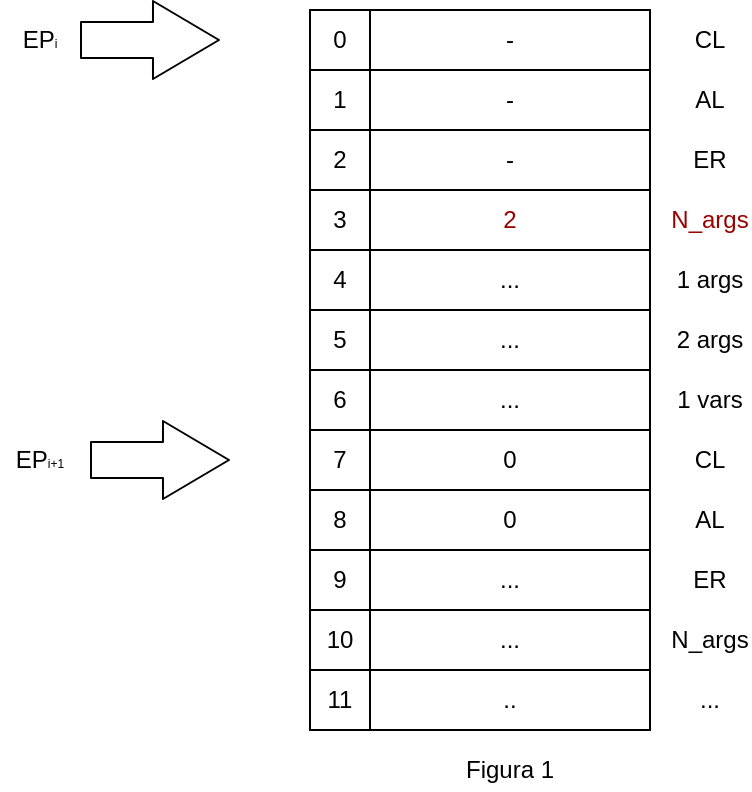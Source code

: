 <mxfile version="13.0.3" type="device" pages="3"><diagram id="bWIbmQKmutYjY63p2TUT" name="Page-1"><mxGraphModel dx="1422" dy="831" grid="1" gridSize="10" guides="1" tooltips="1" connect="1" arrows="1" fold="1" page="1" pageScale="1" pageWidth="850" pageHeight="1100" math="0" shadow="0"><root><mxCell id="0"/><mxCell id="1" parent="0"/><mxCell id="3vf0LP9QEMY_0jzSVfLM-2" value="-" style="rounded=0;whiteSpace=wrap;html=1;" vertex="1" parent="1"><mxGeometry x="200" y="90" width="140" height="30" as="geometry"/></mxCell><mxCell id="3vf0LP9QEMY_0jzSVfLM-28" value="0" style="rounded=0;whiteSpace=wrap;html=1;" vertex="1" parent="1"><mxGeometry x="170" y="90" width="30" height="30" as="geometry"/></mxCell><mxCell id="3vf0LP9QEMY_0jzSVfLM-29" value="1" style="rounded=0;whiteSpace=wrap;html=1;" vertex="1" parent="1"><mxGeometry x="170" y="120" width="30" height="30" as="geometry"/></mxCell><mxCell id="3vf0LP9QEMY_0jzSVfLM-30" value="2" style="rounded=0;whiteSpace=wrap;html=1;" vertex="1" parent="1"><mxGeometry x="170" y="150" width="30" height="30" as="geometry"/></mxCell><mxCell id="3vf0LP9QEMY_0jzSVfLM-31" value="3" style="rounded=0;whiteSpace=wrap;html=1;" vertex="1" parent="1"><mxGeometry x="170" y="180" width="30" height="30" as="geometry"/></mxCell><mxCell id="3vf0LP9QEMY_0jzSVfLM-32" value="4" style="rounded=0;whiteSpace=wrap;html=1;" vertex="1" parent="1"><mxGeometry x="170" y="210" width="30" height="30" as="geometry"/></mxCell><mxCell id="3vf0LP9QEMY_0jzSVfLM-33" value="5" style="rounded=0;whiteSpace=wrap;html=1;" vertex="1" parent="1"><mxGeometry x="170" y="240" width="30" height="30" as="geometry"/></mxCell><mxCell id="3vf0LP9QEMY_0jzSVfLM-34" value="6" style="rounded=0;whiteSpace=wrap;html=1;" vertex="1" parent="1"><mxGeometry x="170" y="270" width="30" height="30" as="geometry"/></mxCell><mxCell id="3vf0LP9QEMY_0jzSVfLM-35" value="7" style="rounded=0;whiteSpace=wrap;html=1;" vertex="1" parent="1"><mxGeometry x="170" y="300" width="30" height="30" as="geometry"/></mxCell><mxCell id="3vf0LP9QEMY_0jzSVfLM-36" value="8" style="rounded=0;whiteSpace=wrap;html=1;" vertex="1" parent="1"><mxGeometry x="170" y="330" width="30" height="30" as="geometry"/></mxCell><mxCell id="3vf0LP9QEMY_0jzSVfLM-37" value="9" style="rounded=0;whiteSpace=wrap;html=1;" vertex="1" parent="1"><mxGeometry x="170" y="360" width="30" height="30" as="geometry"/></mxCell><mxCell id="3vf0LP9QEMY_0jzSVfLM-38" value="10" style="rounded=0;whiteSpace=wrap;html=1;" vertex="1" parent="1"><mxGeometry x="170" y="390" width="30" height="30" as="geometry"/></mxCell><mxCell id="3vf0LP9QEMY_0jzSVfLM-39" value="11" style="rounded=0;whiteSpace=wrap;html=1;" vertex="1" parent="1"><mxGeometry x="170" y="420" width="30" height="30" as="geometry"/></mxCell><mxCell id="3vf0LP9QEMY_0jzSVfLM-53" value="-" style="rounded=0;whiteSpace=wrap;html=1;" vertex="1" parent="1"><mxGeometry x="200" y="120" width="140" height="30" as="geometry"/></mxCell><mxCell id="3vf0LP9QEMY_0jzSVfLM-54" value="-" style="rounded=0;whiteSpace=wrap;html=1;" vertex="1" parent="1"><mxGeometry x="200" y="150" width="140" height="30" as="geometry"/></mxCell><mxCell id="3vf0LP9QEMY_0jzSVfLM-55" value="&lt;font color=&quot;#990000&quot;&gt;2&lt;/font&gt;" style="rounded=0;whiteSpace=wrap;html=1;" vertex="1" parent="1"><mxGeometry x="200" y="180" width="140" height="30" as="geometry"/></mxCell><mxCell id="3vf0LP9QEMY_0jzSVfLM-56" value="..." style="rounded=0;whiteSpace=wrap;html=1;" vertex="1" parent="1"><mxGeometry x="200" y="210" width="140" height="30" as="geometry"/></mxCell><mxCell id="3vf0LP9QEMY_0jzSVfLM-57" value="..." style="rounded=0;whiteSpace=wrap;html=1;" vertex="1" parent="1"><mxGeometry x="200" y="240" width="140" height="30" as="geometry"/></mxCell><mxCell id="3vf0LP9QEMY_0jzSVfLM-58" value="..." style="rounded=0;whiteSpace=wrap;html=1;" vertex="1" parent="1"><mxGeometry x="200" y="270" width="140" height="30" as="geometry"/></mxCell><mxCell id="3vf0LP9QEMY_0jzSVfLM-59" value="&lt;span&gt;0&lt;/span&gt;" style="rounded=0;whiteSpace=wrap;html=1;" vertex="1" parent="1"><mxGeometry x="200" y="300" width="140" height="30" as="geometry"/></mxCell><mxCell id="3vf0LP9QEMY_0jzSVfLM-60" value="0" style="rounded=0;whiteSpace=wrap;html=1;" vertex="1" parent="1"><mxGeometry x="200" y="330" width="140" height="30" as="geometry"/></mxCell><mxCell id="3vf0LP9QEMY_0jzSVfLM-61" value="..." style="rounded=0;whiteSpace=wrap;html=1;" vertex="1" parent="1"><mxGeometry x="200" y="360" width="140" height="30" as="geometry"/></mxCell><mxCell id="3vf0LP9QEMY_0jzSVfLM-62" value="..." style="rounded=0;whiteSpace=wrap;html=1;" vertex="1" parent="1"><mxGeometry x="200" y="390" width="140" height="30" as="geometry"/></mxCell><mxCell id="3vf0LP9QEMY_0jzSVfLM-63" value=".." style="rounded=0;whiteSpace=wrap;html=1;" vertex="1" parent="1"><mxGeometry x="200" y="420" width="140" height="30" as="geometry"/></mxCell><mxCell id="3vf0LP9QEMY_0jzSVfLM-72" value="CL" style="text;html=1;strokeColor=none;fillColor=none;align=center;verticalAlign=middle;whiteSpace=wrap;rounded=0;" vertex="1" parent="1"><mxGeometry x="350" y="95" width="40" height="20" as="geometry"/></mxCell><mxCell id="3vf0LP9QEMY_0jzSVfLM-73" value="AL" style="text;html=1;strokeColor=none;fillColor=none;align=center;verticalAlign=middle;whiteSpace=wrap;rounded=0;" vertex="1" parent="1"><mxGeometry x="350" y="125" width="40" height="20" as="geometry"/></mxCell><mxCell id="3vf0LP9QEMY_0jzSVfLM-74" value="ER" style="text;html=1;strokeColor=none;fillColor=none;align=center;verticalAlign=middle;whiteSpace=wrap;rounded=0;" vertex="1" parent="1"><mxGeometry x="350" y="155" width="40" height="20" as="geometry"/></mxCell><mxCell id="3vf0LP9QEMY_0jzSVfLM-75" value="1 args" style="text;html=1;strokeColor=none;fillColor=none;align=center;verticalAlign=middle;whiteSpace=wrap;rounded=0;" vertex="1" parent="1"><mxGeometry x="350" y="215" width="40" height="20" as="geometry"/></mxCell><mxCell id="3vf0LP9QEMY_0jzSVfLM-76" value="1 vars" style="text;html=1;strokeColor=none;fillColor=none;align=center;verticalAlign=middle;whiteSpace=wrap;rounded=0;" vertex="1" parent="1"><mxGeometry x="350" y="275" width="40" height="20" as="geometry"/></mxCell><mxCell id="3vf0LP9QEMY_0jzSVfLM-85" value="" style="shape=flexArrow;endArrow=classic;html=1;width=18;endSize=10.67;" edge="1" parent="1"><mxGeometry width="50" height="50" relative="1" as="geometry"><mxPoint x="55" y="105" as="sourcePoint"/><mxPoint x="125" y="105" as="targetPoint"/></mxGeometry></mxCell><mxCell id="3vf0LP9QEMY_0jzSVfLM-86" value="EP&lt;font style=&quot;font-size: 6px&quot;&gt;i&lt;/font&gt;" style="text;html=1;strokeColor=none;fillColor=none;align=center;verticalAlign=middle;whiteSpace=wrap;rounded=0;" vertex="1" parent="1"><mxGeometry x="15" y="95" width="40" height="20" as="geometry"/></mxCell><mxCell id="3vf0LP9QEMY_0jzSVfLM-88" value="2 args" style="text;html=1;strokeColor=none;fillColor=none;align=center;verticalAlign=middle;whiteSpace=wrap;rounded=0;" vertex="1" parent="1"><mxGeometry x="350" y="245" width="40" height="20" as="geometry"/></mxCell><mxCell id="3vf0LP9QEMY_0jzSVfLM-89" value="CL" style="text;html=1;strokeColor=none;fillColor=none;align=center;verticalAlign=middle;whiteSpace=wrap;rounded=0;" vertex="1" parent="1"><mxGeometry x="350" y="305" width="40" height="20" as="geometry"/></mxCell><mxCell id="3vf0LP9QEMY_0jzSVfLM-90" value="AL" style="text;html=1;strokeColor=none;fillColor=none;align=center;verticalAlign=middle;whiteSpace=wrap;rounded=0;" vertex="1" parent="1"><mxGeometry x="350" y="335" width="40" height="20" as="geometry"/></mxCell><mxCell id="3vf0LP9QEMY_0jzSVfLM-91" value="ER" style="text;html=1;strokeColor=none;fillColor=none;align=center;verticalAlign=middle;whiteSpace=wrap;rounded=0;" vertex="1" parent="1"><mxGeometry x="350" y="365" width="40" height="20" as="geometry"/></mxCell><mxCell id="90_dfy2m0-d4MlncVUaW-7" value="&lt;font color=&quot;#990000&quot;&gt;N_args&lt;/font&gt;" style="text;html=1;strokeColor=none;fillColor=none;align=center;verticalAlign=middle;whiteSpace=wrap;rounded=0;" vertex="1" parent="1"><mxGeometry x="350" y="185" width="40" height="20" as="geometry"/></mxCell><mxCell id="90_dfy2m0-d4MlncVUaW-9" value="N_args" style="text;html=1;strokeColor=none;fillColor=none;align=center;verticalAlign=middle;whiteSpace=wrap;rounded=0;" vertex="1" parent="1"><mxGeometry x="350" y="395" width="40" height="20" as="geometry"/></mxCell><mxCell id="90_dfy2m0-d4MlncVUaW-12" value="..." style="text;html=1;strokeColor=none;fillColor=none;align=center;verticalAlign=middle;whiteSpace=wrap;rounded=0;" vertex="1" parent="1"><mxGeometry x="350" y="425" width="40" height="20" as="geometry"/></mxCell><mxCell id="90_dfy2m0-d4MlncVUaW-13" value="" style="shape=flexArrow;endArrow=classic;html=1;width=18;endSize=10.67;" edge="1" parent="1"><mxGeometry width="50" height="50" relative="1" as="geometry"><mxPoint x="60.0" y="315" as="sourcePoint"/><mxPoint x="130.0" y="315" as="targetPoint"/></mxGeometry></mxCell><mxCell id="90_dfy2m0-d4MlncVUaW-24" value="Figura 1" style="text;html=1;strokeColor=none;fillColor=none;align=center;verticalAlign=middle;whiteSpace=wrap;rounded=0;" vertex="1" parent="1"><mxGeometry x="235" y="460" width="70" height="20" as="geometry"/></mxCell><mxCell id="90_dfy2m0-d4MlncVUaW-26" value="EP&lt;font style=&quot;font-size: 6px&quot;&gt;i+1&lt;/font&gt;" style="text;html=1;strokeColor=none;fillColor=none;align=center;verticalAlign=middle;whiteSpace=wrap;rounded=0;" vertex="1" parent="1"><mxGeometry x="15" y="305" width="40" height="20" as="geometry"/></mxCell></root></mxGraphModel></diagram><diagram id="WdYudhhHzIaqCz_0Nquq" name="Page-2"><mxGraphModel dx="2881" dy="1187" grid="1" gridSize="10" guides="1" tooltips="1" connect="1" arrows="1" fold="1" page="1" pageScale="1" pageWidth="850" pageHeight="1100" math="0" shadow="0"><root><mxCell id="Pc0mgpyowYj7SjKnbzdj-0"/><mxCell id="Pc0mgpyowYj7SjKnbzdj-1" parent="Pc0mgpyowYj7SjKnbzdj-0"/><mxCell id="Pc0mgpyowYj7SjKnbzdj-29" style="rounded=0;orthogonalLoop=1;jettySize=auto;html=1;exitX=0.5;exitY=1;exitDx=0;exitDy=0;entryX=0.5;entryY=0;entryDx=0;entryDy=0;" edge="1" parent="Pc0mgpyowYj7SjKnbzdj-1" source="Pc0mgpyowYj7SjKnbzdj-26" target="Pc0mgpyowYj7SjKnbzdj-27"><mxGeometry relative="1" as="geometry"/></mxCell><mxCell id="Pc0mgpyowYj7SjKnbzdj-137" style="edgeStyle=none;rounded=0;orthogonalLoop=1;jettySize=auto;html=1;exitX=0.5;exitY=1;exitDx=0;exitDy=0;entryX=0.5;entryY=0;entryDx=0;entryDy=0;" edge="1" parent="Pc0mgpyowYj7SjKnbzdj-1" source="Pc0mgpyowYj7SjKnbzdj-26" target="Pc0mgpyowYj7SjKnbzdj-109"><mxGeometry relative="1" as="geometry"/></mxCell><mxCell id="Pc0mgpyowYj7SjKnbzdj-26" value="0&lt;br&gt;&lt;br&gt;int[1, 17]" style="rounded=0;whiteSpace=wrap;html=1;" vertex="1" parent="Pc0mgpyowYj7SjKnbzdj-1"><mxGeometry x="255" y="90" width="280" height="70" as="geometry"/></mxCell><mxCell id="Pc0mgpyowYj7SjKnbzdj-48" style="edgeStyle=none;rounded=0;orthogonalLoop=1;jettySize=auto;html=1;exitX=0.5;exitY=1;exitDx=0;exitDy=0;entryX=0.5;entryY=0;entryDx=0;entryDy=0;" edge="1" parent="Pc0mgpyowYj7SjKnbzdj-1" source="Pc0mgpyowYj7SjKnbzdj-27" target="Pc0mgpyowYj7SjKnbzdj-47"><mxGeometry relative="1" as="geometry"/></mxCell><mxCell id="Pc0mgpyowYj7SjKnbzdj-51" style="edgeStyle=none;rounded=0;orthogonalLoop=1;jettySize=auto;html=1;exitX=0.5;exitY=1;exitDx=0;exitDy=0;entryX=0.5;entryY=0;entryDx=0;entryDy=0;" edge="1" parent="Pc0mgpyowYj7SjKnbzdj-1" source="Pc0mgpyowYj7SjKnbzdj-27" target="Pc0mgpyowYj7SjKnbzdj-100"><mxGeometry relative="1" as="geometry"><mxPoint x="212.5" y="380" as="targetPoint"/></mxGeometry></mxCell><mxCell id="Pc0mgpyowYj7SjKnbzdj-79" style="edgeStyle=none;rounded=0;orthogonalLoop=1;jettySize=auto;html=1;exitX=0.5;exitY=1;exitDx=0;exitDy=0;entryX=0.5;entryY=0;entryDx=0;entryDy=0;" edge="1" parent="Pc0mgpyowYj7SjKnbzdj-1" source="Pc0mgpyowYj7SjKnbzdj-27" target="Pc0mgpyowYj7SjKnbzdj-67"><mxGeometry relative="1" as="geometry"/></mxCell><mxCell id="Pc0mgpyowYj7SjKnbzdj-27" value="1&lt;br&gt;&lt;br&gt;int[2, 7, 12]" style="rounded=0;whiteSpace=wrap;html=1;" vertex="1" parent="Pc0mgpyowYj7SjKnbzdj-1"><mxGeometry x="-100" y="240" width="125" height="70" as="geometry"/></mxCell><mxCell id="Pc0mgpyowYj7SjKnbzdj-43" value="H = 1" style="text;html=1;strokeColor=none;fillColor=none;align=center;verticalAlign=middle;whiteSpace=wrap;rounded=0;" vertex="1" parent="Pc0mgpyowYj7SjKnbzdj-1"><mxGeometry x="1330" y="265" width="40" height="20" as="geometry"/></mxCell><mxCell id="Pc0mgpyowYj7SjKnbzdj-44" value="H = 2" style="text;html=1;strokeColor=none;fillColor=none;align=center;verticalAlign=middle;whiteSpace=wrap;rounded=0;" vertex="1" parent="Pc0mgpyowYj7SjKnbzdj-1"><mxGeometry x="1330" y="410" width="40" height="20" as="geometry"/></mxCell><mxCell id="Pc0mgpyowYj7SjKnbzdj-45" value="H = 3" style="text;html=1;strokeColor=none;fillColor=none;align=center;verticalAlign=middle;whiteSpace=wrap;rounded=0;" vertex="1" parent="Pc0mgpyowYj7SjKnbzdj-1"><mxGeometry x="1330" y="520" width="40" height="20" as="geometry"/></mxCell><mxCell id="Pc0mgpyowYj7SjKnbzdj-84" style="edgeStyle=none;rounded=0;orthogonalLoop=1;jettySize=auto;html=1;exitX=0.5;exitY=1;exitDx=0;exitDy=0;entryX=0.5;entryY=0;entryDx=0;entryDy=0;" edge="1" parent="Pc0mgpyowYj7SjKnbzdj-1" source="Pc0mgpyowYj7SjKnbzdj-47" target="Pc0mgpyowYj7SjKnbzdj-80"><mxGeometry relative="1" as="geometry"/></mxCell><mxCell id="Pc0mgpyowYj7SjKnbzdj-85" style="edgeStyle=none;rounded=0;orthogonalLoop=1;jettySize=auto;html=1;exitX=0.5;exitY=1;exitDx=0;exitDy=0;entryX=0.5;entryY=0;entryDx=0;entryDy=0;" edge="1" parent="Pc0mgpyowYj7SjKnbzdj-1" source="Pc0mgpyowYj7SjKnbzdj-47" target="Pc0mgpyowYj7SjKnbzdj-81"><mxGeometry relative="1" as="geometry"/></mxCell><mxCell id="Pc0mgpyowYj7SjKnbzdj-86" style="edgeStyle=none;rounded=0;orthogonalLoop=1;jettySize=auto;html=1;exitX=0.5;exitY=1;exitDx=0;exitDy=0;entryX=0.5;entryY=0;entryDx=0;entryDy=0;" edge="1" parent="Pc0mgpyowYj7SjKnbzdj-1" source="Pc0mgpyowYj7SjKnbzdj-47" target="Pc0mgpyowYj7SjKnbzdj-82"><mxGeometry relative="1" as="geometry"/></mxCell><mxCell id="Pc0mgpyowYj7SjKnbzdj-87" style="edgeStyle=none;rounded=0;orthogonalLoop=1;jettySize=auto;html=1;exitX=0.5;exitY=1;exitDx=0;exitDy=0;entryX=0.5;entryY=0;entryDx=0;entryDy=0;" edge="1" parent="Pc0mgpyowYj7SjKnbzdj-1" source="Pc0mgpyowYj7SjKnbzdj-47" target="Pc0mgpyowYj7SjKnbzdj-83"><mxGeometry relative="1" as="geometry"/></mxCell><mxCell id="Pc0mgpyowYj7SjKnbzdj-47" value="2&lt;br&gt;&lt;br&gt;int[3, 4, 5, 6]" style="rounded=0;whiteSpace=wrap;html=1;" vertex="1" parent="Pc0mgpyowYj7SjKnbzdj-1"><mxGeometry x="-380" y="380" width="120" height="70" as="geometry"/></mxCell><mxCell id="Pc0mgpyowYj7SjKnbzdj-66" value="nós que existem até à raiz a partir desta altura * pos do nó + 1&lt;br&gt;&lt;br&gt;neste caso vai dar a posição 17" style="text;html=1;strokeColor=none;fillColor=none;align=center;verticalAlign=middle;whiteSpace=wrap;rounded=0;" vertex="1" parent="Pc0mgpyowYj7SjKnbzdj-1"><mxGeometry x="-326" y="247.5" width="216" height="55" as="geometry"/></mxCell><mxCell id="Pc0mgpyowYj7SjKnbzdj-92" style="edgeStyle=none;rounded=0;orthogonalLoop=1;jettySize=auto;html=1;exitX=0.5;exitY=1;exitDx=0;exitDy=0;entryX=0.5;entryY=0;entryDx=0;entryDy=0;" edge="1" parent="Pc0mgpyowYj7SjKnbzdj-1" source="Pc0mgpyowYj7SjKnbzdj-67" target="Pc0mgpyowYj7SjKnbzdj-88"><mxGeometry relative="1" as="geometry"/></mxCell><mxCell id="Pc0mgpyowYj7SjKnbzdj-93" style="edgeStyle=none;rounded=0;orthogonalLoop=1;jettySize=auto;html=1;exitX=0.5;exitY=1;exitDx=0;exitDy=0;entryX=0.5;entryY=0;entryDx=0;entryDy=0;" edge="1" parent="Pc0mgpyowYj7SjKnbzdj-1" source="Pc0mgpyowYj7SjKnbzdj-67" target="Pc0mgpyowYj7SjKnbzdj-89"><mxGeometry relative="1" as="geometry"/></mxCell><mxCell id="Pc0mgpyowYj7SjKnbzdj-94" style="edgeStyle=none;rounded=0;orthogonalLoop=1;jettySize=auto;html=1;exitX=0.5;exitY=1;exitDx=0;exitDy=0;entryX=0.5;entryY=0;entryDx=0;entryDy=0;" edge="1" parent="Pc0mgpyowYj7SjKnbzdj-1" source="Pc0mgpyowYj7SjKnbzdj-67" target="Pc0mgpyowYj7SjKnbzdj-90"><mxGeometry relative="1" as="geometry"/></mxCell><mxCell id="Pc0mgpyowYj7SjKnbzdj-95" style="edgeStyle=none;rounded=0;orthogonalLoop=1;jettySize=auto;html=1;exitX=0.5;exitY=1;exitDx=0;exitDy=0;entryX=0.5;entryY=0;entryDx=0;entryDy=0;" edge="1" parent="Pc0mgpyowYj7SjKnbzdj-1" source="Pc0mgpyowYj7SjKnbzdj-67" target="Pc0mgpyowYj7SjKnbzdj-91"><mxGeometry relative="1" as="geometry"/></mxCell><mxCell id="Pc0mgpyowYj7SjKnbzdj-67" value="7" style="rounded=0;whiteSpace=wrap;html=1;" vertex="1" parent="Pc0mgpyowYj7SjKnbzdj-1"><mxGeometry x="-100" y="385" width="125" height="70" as="geometry"/></mxCell><mxCell id="Pc0mgpyowYj7SjKnbzdj-80" value="3" style="rounded=0;whiteSpace=wrap;html=1;" vertex="1" parent="Pc0mgpyowYj7SjKnbzdj-1"><mxGeometry x="-450" y="500" width="60" height="60" as="geometry"/></mxCell><mxCell id="Pc0mgpyowYj7SjKnbzdj-81" value="4" style="rounded=0;whiteSpace=wrap;html=1;" vertex="1" parent="Pc0mgpyowYj7SjKnbzdj-1"><mxGeometry x="-380" y="500" width="60" height="60" as="geometry"/></mxCell><mxCell id="Pc0mgpyowYj7SjKnbzdj-82" value="5" style="rounded=0;whiteSpace=wrap;html=1;" vertex="1" parent="Pc0mgpyowYj7SjKnbzdj-1"><mxGeometry x="-310" y="500" width="60" height="60" as="geometry"/></mxCell><mxCell id="Pc0mgpyowYj7SjKnbzdj-83" value="6" style="rounded=0;whiteSpace=wrap;html=1;" vertex="1" parent="Pc0mgpyowYj7SjKnbzdj-1"><mxGeometry x="-240" y="500" width="60" height="60" as="geometry"/></mxCell><mxCell id="Pc0mgpyowYj7SjKnbzdj-88" value="8" style="rounded=0;whiteSpace=wrap;html=1;" vertex="1" parent="Pc0mgpyowYj7SjKnbzdj-1"><mxGeometry x="-170" y="500" width="60" height="60" as="geometry"/></mxCell><mxCell id="Pc0mgpyowYj7SjKnbzdj-89" value="9" style="rounded=0;whiteSpace=wrap;html=1;" vertex="1" parent="Pc0mgpyowYj7SjKnbzdj-1"><mxGeometry x="-100" y="500" width="60" height="60" as="geometry"/></mxCell><mxCell id="Pc0mgpyowYj7SjKnbzdj-90" value="10" style="rounded=0;whiteSpace=wrap;html=1;" vertex="1" parent="Pc0mgpyowYj7SjKnbzdj-1"><mxGeometry x="-30" y="500" width="60" height="60" as="geometry"/></mxCell><mxCell id="Pc0mgpyowYj7SjKnbzdj-91" value="11" style="rounded=0;whiteSpace=wrap;html=1;" vertex="1" parent="Pc0mgpyowYj7SjKnbzdj-1"><mxGeometry x="40" y="500" width="60" height="60" as="geometry"/></mxCell><mxCell id="Pc0mgpyowYj7SjKnbzdj-96" style="edgeStyle=none;rounded=0;orthogonalLoop=1;jettySize=auto;html=1;exitX=0.5;exitY=1;exitDx=0;exitDy=0;entryX=0.5;entryY=0;entryDx=0;entryDy=0;" edge="1" parent="Pc0mgpyowYj7SjKnbzdj-1" source="Pc0mgpyowYj7SjKnbzdj-100" target="Pc0mgpyowYj7SjKnbzdj-101"><mxGeometry relative="1" as="geometry"/></mxCell><mxCell id="Pc0mgpyowYj7SjKnbzdj-97" style="edgeStyle=none;rounded=0;orthogonalLoop=1;jettySize=auto;html=1;exitX=0.5;exitY=1;exitDx=0;exitDy=0;entryX=0.5;entryY=0;entryDx=0;entryDy=0;" edge="1" parent="Pc0mgpyowYj7SjKnbzdj-1" source="Pc0mgpyowYj7SjKnbzdj-100" target="Pc0mgpyowYj7SjKnbzdj-102"><mxGeometry relative="1" as="geometry"/></mxCell><mxCell id="Pc0mgpyowYj7SjKnbzdj-98" style="edgeStyle=none;rounded=0;orthogonalLoop=1;jettySize=auto;html=1;exitX=0.5;exitY=1;exitDx=0;exitDy=0;entryX=0.5;entryY=0;entryDx=0;entryDy=0;" edge="1" parent="Pc0mgpyowYj7SjKnbzdj-1" source="Pc0mgpyowYj7SjKnbzdj-100" target="Pc0mgpyowYj7SjKnbzdj-103"><mxGeometry relative="1" as="geometry"/></mxCell><mxCell id="Pc0mgpyowYj7SjKnbzdj-99" style="edgeStyle=none;rounded=0;orthogonalLoop=1;jettySize=auto;html=1;exitX=0.5;exitY=1;exitDx=0;exitDy=0;entryX=0.5;entryY=0;entryDx=0;entryDy=0;" edge="1" parent="Pc0mgpyowYj7SjKnbzdj-1" source="Pc0mgpyowYj7SjKnbzdj-100" target="Pc0mgpyowYj7SjKnbzdj-104"><mxGeometry relative="1" as="geometry"/></mxCell><mxCell id="Pc0mgpyowYj7SjKnbzdj-100" value="12" style="rounded=0;whiteSpace=wrap;html=1;" vertex="1" parent="Pc0mgpyowYj7SjKnbzdj-1"><mxGeometry x="180" y="385" width="125" height="70" as="geometry"/></mxCell><mxCell id="Pc0mgpyowYj7SjKnbzdj-101" value="13" style="rounded=0;whiteSpace=wrap;html=1;" vertex="1" parent="Pc0mgpyowYj7SjKnbzdj-1"><mxGeometry x="110" y="500" width="60" height="60" as="geometry"/></mxCell><mxCell id="Pc0mgpyowYj7SjKnbzdj-102" value="14" style="rounded=0;whiteSpace=wrap;html=1;" vertex="1" parent="Pc0mgpyowYj7SjKnbzdj-1"><mxGeometry x="180" y="500" width="60" height="60" as="geometry"/></mxCell><mxCell id="Pc0mgpyowYj7SjKnbzdj-103" value="15" style="rounded=0;whiteSpace=wrap;html=1;" vertex="1" parent="Pc0mgpyowYj7SjKnbzdj-1"><mxGeometry x="250" y="500" width="60" height="60" as="geometry"/></mxCell><mxCell id="Pc0mgpyowYj7SjKnbzdj-104" value="16" style="rounded=0;whiteSpace=wrap;html=1;" vertex="1" parent="Pc0mgpyowYj7SjKnbzdj-1"><mxGeometry x="320" y="500" width="60" height="60" as="geometry"/></mxCell><mxCell id="Pc0mgpyowYj7SjKnbzdj-106" style="edgeStyle=none;rounded=0;orthogonalLoop=1;jettySize=auto;html=1;exitX=0.5;exitY=1;exitDx=0;exitDy=0;entryX=0.5;entryY=0;entryDx=0;entryDy=0;" edge="1" parent="Pc0mgpyowYj7SjKnbzdj-1" source="Pc0mgpyowYj7SjKnbzdj-109" target="Pc0mgpyowYj7SjKnbzdj-114"><mxGeometry relative="1" as="geometry"/></mxCell><mxCell id="Pc0mgpyowYj7SjKnbzdj-107" style="edgeStyle=none;rounded=0;orthogonalLoop=1;jettySize=auto;html=1;exitX=0.5;exitY=1;exitDx=0;exitDy=0;entryX=0.5;entryY=0;entryDx=0;entryDy=0;" edge="1" parent="Pc0mgpyowYj7SjKnbzdj-1" source="Pc0mgpyowYj7SjKnbzdj-109" target="Pc0mgpyowYj7SjKnbzdj-132"><mxGeometry relative="1" as="geometry"><mxPoint x="1062.5" y="380" as="targetPoint"/></mxGeometry></mxCell><mxCell id="Pc0mgpyowYj7SjKnbzdj-108" style="edgeStyle=none;rounded=0;orthogonalLoop=1;jettySize=auto;html=1;exitX=0.5;exitY=1;exitDx=0;exitDy=0;entryX=0.5;entryY=0;entryDx=0;entryDy=0;" edge="1" parent="Pc0mgpyowYj7SjKnbzdj-1" source="Pc0mgpyowYj7SjKnbzdj-109" target="Pc0mgpyowYj7SjKnbzdj-119"><mxGeometry relative="1" as="geometry"/></mxCell><mxCell id="Pc0mgpyowYj7SjKnbzdj-109" value="17" style="rounded=0;whiteSpace=wrap;html=1;" vertex="1" parent="Pc0mgpyowYj7SjKnbzdj-1"><mxGeometry x="750" y="240" width="125" height="70" as="geometry"/></mxCell><mxCell id="Pc0mgpyowYj7SjKnbzdj-110" style="edgeStyle=none;rounded=0;orthogonalLoop=1;jettySize=auto;html=1;exitX=0.5;exitY=1;exitDx=0;exitDy=0;entryX=0.5;entryY=0;entryDx=0;entryDy=0;" edge="1" parent="Pc0mgpyowYj7SjKnbzdj-1" source="Pc0mgpyowYj7SjKnbzdj-114" target="Pc0mgpyowYj7SjKnbzdj-120"><mxGeometry relative="1" as="geometry"/></mxCell><mxCell id="Pc0mgpyowYj7SjKnbzdj-111" style="edgeStyle=none;rounded=0;orthogonalLoop=1;jettySize=auto;html=1;exitX=0.5;exitY=1;exitDx=0;exitDy=0;entryX=0.5;entryY=0;entryDx=0;entryDy=0;" edge="1" parent="Pc0mgpyowYj7SjKnbzdj-1" source="Pc0mgpyowYj7SjKnbzdj-114" target="Pc0mgpyowYj7SjKnbzdj-121"><mxGeometry relative="1" as="geometry"/></mxCell><mxCell id="Pc0mgpyowYj7SjKnbzdj-112" style="edgeStyle=none;rounded=0;orthogonalLoop=1;jettySize=auto;html=1;exitX=0.5;exitY=1;exitDx=0;exitDy=0;entryX=0.5;entryY=0;entryDx=0;entryDy=0;" edge="1" parent="Pc0mgpyowYj7SjKnbzdj-1" source="Pc0mgpyowYj7SjKnbzdj-114" target="Pc0mgpyowYj7SjKnbzdj-122"><mxGeometry relative="1" as="geometry"/></mxCell><mxCell id="Pc0mgpyowYj7SjKnbzdj-113" style="edgeStyle=none;rounded=0;orthogonalLoop=1;jettySize=auto;html=1;exitX=0.5;exitY=1;exitDx=0;exitDy=0;entryX=0.5;entryY=0;entryDx=0;entryDy=0;" edge="1" parent="Pc0mgpyowYj7SjKnbzdj-1" source="Pc0mgpyowYj7SjKnbzdj-114" target="Pc0mgpyowYj7SjKnbzdj-123"><mxGeometry relative="1" as="geometry"/></mxCell><mxCell id="Pc0mgpyowYj7SjKnbzdj-114" value="18" style="rounded=0;whiteSpace=wrap;html=1;" vertex="1" parent="Pc0mgpyowYj7SjKnbzdj-1"><mxGeometry x="470" y="380" width="120" height="70" as="geometry"/></mxCell><mxCell id="Pc0mgpyowYj7SjKnbzdj-115" style="edgeStyle=none;rounded=0;orthogonalLoop=1;jettySize=auto;html=1;exitX=0.5;exitY=1;exitDx=0;exitDy=0;entryX=0.5;entryY=0;entryDx=0;entryDy=0;" edge="1" parent="Pc0mgpyowYj7SjKnbzdj-1" source="Pc0mgpyowYj7SjKnbzdj-119" target="Pc0mgpyowYj7SjKnbzdj-124"><mxGeometry relative="1" as="geometry"/></mxCell><mxCell id="Pc0mgpyowYj7SjKnbzdj-116" style="edgeStyle=none;rounded=0;orthogonalLoop=1;jettySize=auto;html=1;exitX=0.5;exitY=1;exitDx=0;exitDy=0;entryX=0.5;entryY=0;entryDx=0;entryDy=0;" edge="1" parent="Pc0mgpyowYj7SjKnbzdj-1" source="Pc0mgpyowYj7SjKnbzdj-119" target="Pc0mgpyowYj7SjKnbzdj-125"><mxGeometry relative="1" as="geometry"/></mxCell><mxCell id="Pc0mgpyowYj7SjKnbzdj-117" style="edgeStyle=none;rounded=0;orthogonalLoop=1;jettySize=auto;html=1;exitX=0.5;exitY=1;exitDx=0;exitDy=0;entryX=0.5;entryY=0;entryDx=0;entryDy=0;" edge="1" parent="Pc0mgpyowYj7SjKnbzdj-1" source="Pc0mgpyowYj7SjKnbzdj-119" target="Pc0mgpyowYj7SjKnbzdj-126"><mxGeometry relative="1" as="geometry"/></mxCell><mxCell id="Pc0mgpyowYj7SjKnbzdj-118" style="edgeStyle=none;rounded=0;orthogonalLoop=1;jettySize=auto;html=1;exitX=0.5;exitY=1;exitDx=0;exitDy=0;entryX=0.5;entryY=0;entryDx=0;entryDy=0;" edge="1" parent="Pc0mgpyowYj7SjKnbzdj-1" source="Pc0mgpyowYj7SjKnbzdj-119" target="Pc0mgpyowYj7SjKnbzdj-127"><mxGeometry relative="1" as="geometry"/></mxCell><mxCell id="Pc0mgpyowYj7SjKnbzdj-119" value="23" style="rounded=0;whiteSpace=wrap;html=1;" vertex="1" parent="Pc0mgpyowYj7SjKnbzdj-1"><mxGeometry x="750" y="385" width="125" height="70" as="geometry"/></mxCell><mxCell id="Pc0mgpyowYj7SjKnbzdj-120" value="19" style="rounded=0;whiteSpace=wrap;html=1;" vertex="1" parent="Pc0mgpyowYj7SjKnbzdj-1"><mxGeometry x="400" y="500" width="60" height="60" as="geometry"/></mxCell><mxCell id="Pc0mgpyowYj7SjKnbzdj-121" value="20" style="rounded=0;whiteSpace=wrap;html=1;" vertex="1" parent="Pc0mgpyowYj7SjKnbzdj-1"><mxGeometry x="470" y="500" width="60" height="60" as="geometry"/></mxCell><mxCell id="Pc0mgpyowYj7SjKnbzdj-122" value="21" style="rounded=0;whiteSpace=wrap;html=1;" vertex="1" parent="Pc0mgpyowYj7SjKnbzdj-1"><mxGeometry x="540" y="500" width="60" height="60" as="geometry"/></mxCell><mxCell id="Pc0mgpyowYj7SjKnbzdj-123" value="22" style="rounded=0;whiteSpace=wrap;html=1;" vertex="1" parent="Pc0mgpyowYj7SjKnbzdj-1"><mxGeometry x="610" y="500" width="60" height="60" as="geometry"/></mxCell><mxCell id="Pc0mgpyowYj7SjKnbzdj-124" value="24" style="rounded=0;whiteSpace=wrap;html=1;" vertex="1" parent="Pc0mgpyowYj7SjKnbzdj-1"><mxGeometry x="680" y="500" width="60" height="60" as="geometry"/></mxCell><mxCell id="Pc0mgpyowYj7SjKnbzdj-125" value="25" style="rounded=0;whiteSpace=wrap;html=1;" vertex="1" parent="Pc0mgpyowYj7SjKnbzdj-1"><mxGeometry x="750" y="500" width="60" height="60" as="geometry"/></mxCell><mxCell id="Pc0mgpyowYj7SjKnbzdj-126" value="26" style="rounded=0;whiteSpace=wrap;html=1;" vertex="1" parent="Pc0mgpyowYj7SjKnbzdj-1"><mxGeometry x="820" y="500" width="60" height="60" as="geometry"/></mxCell><mxCell id="Pc0mgpyowYj7SjKnbzdj-127" value="27" style="rounded=0;whiteSpace=wrap;html=1;" vertex="1" parent="Pc0mgpyowYj7SjKnbzdj-1"><mxGeometry x="890" y="500" width="60" height="60" as="geometry"/></mxCell><mxCell id="Pc0mgpyowYj7SjKnbzdj-128" style="edgeStyle=none;rounded=0;orthogonalLoop=1;jettySize=auto;html=1;exitX=0.5;exitY=1;exitDx=0;exitDy=0;entryX=0.5;entryY=0;entryDx=0;entryDy=0;" edge="1" parent="Pc0mgpyowYj7SjKnbzdj-1" source="Pc0mgpyowYj7SjKnbzdj-132" target="Pc0mgpyowYj7SjKnbzdj-133"><mxGeometry relative="1" as="geometry"/></mxCell><mxCell id="Pc0mgpyowYj7SjKnbzdj-129" style="edgeStyle=none;rounded=0;orthogonalLoop=1;jettySize=auto;html=1;exitX=0.5;exitY=1;exitDx=0;exitDy=0;entryX=0.5;entryY=0;entryDx=0;entryDy=0;" edge="1" parent="Pc0mgpyowYj7SjKnbzdj-1" source="Pc0mgpyowYj7SjKnbzdj-132" target="Pc0mgpyowYj7SjKnbzdj-134"><mxGeometry relative="1" as="geometry"/></mxCell><mxCell id="Pc0mgpyowYj7SjKnbzdj-130" style="edgeStyle=none;rounded=0;orthogonalLoop=1;jettySize=auto;html=1;exitX=0.5;exitY=1;exitDx=0;exitDy=0;entryX=0.5;entryY=0;entryDx=0;entryDy=0;" edge="1" parent="Pc0mgpyowYj7SjKnbzdj-1" source="Pc0mgpyowYj7SjKnbzdj-132" target="Pc0mgpyowYj7SjKnbzdj-135"><mxGeometry relative="1" as="geometry"/></mxCell><mxCell id="Pc0mgpyowYj7SjKnbzdj-131" style="edgeStyle=none;rounded=0;orthogonalLoop=1;jettySize=auto;html=1;exitX=0.5;exitY=1;exitDx=0;exitDy=0;entryX=0.5;entryY=0;entryDx=0;entryDy=0;" edge="1" parent="Pc0mgpyowYj7SjKnbzdj-1" source="Pc0mgpyowYj7SjKnbzdj-132" target="Pc0mgpyowYj7SjKnbzdj-136"><mxGeometry relative="1" as="geometry"/></mxCell><mxCell id="Pc0mgpyowYj7SjKnbzdj-132" value="28" style="rounded=0;whiteSpace=wrap;html=1;" vertex="1" parent="Pc0mgpyowYj7SjKnbzdj-1"><mxGeometry x="1030" y="385" width="125" height="70" as="geometry"/></mxCell><mxCell id="Pc0mgpyowYj7SjKnbzdj-133" value="29" style="rounded=0;whiteSpace=wrap;html=1;" vertex="1" parent="Pc0mgpyowYj7SjKnbzdj-1"><mxGeometry x="960" y="500" width="60" height="60" as="geometry"/></mxCell><mxCell id="Pc0mgpyowYj7SjKnbzdj-134" value="30" style="rounded=0;whiteSpace=wrap;html=1;" vertex="1" parent="Pc0mgpyowYj7SjKnbzdj-1"><mxGeometry x="1030" y="500" width="60" height="60" as="geometry"/></mxCell><mxCell id="Pc0mgpyowYj7SjKnbzdj-135" value="31" style="rounded=0;whiteSpace=wrap;html=1;" vertex="1" parent="Pc0mgpyowYj7SjKnbzdj-1"><mxGeometry x="1100" y="500" width="60" height="60" as="geometry"/></mxCell><mxCell id="Pc0mgpyowYj7SjKnbzdj-136" value="32" style="rounded=0;whiteSpace=wrap;html=1;" vertex="1" parent="Pc0mgpyowYj7SjKnbzdj-1"><mxGeometry x="1170" y="500" width="60" height="60" as="geometry"/></mxCell><mxCell id="Pc0mgpyowYj7SjKnbzdj-141" value="1" style="rounded=0;whiteSpace=wrap;html=1;" vertex="1" parent="Pc0mgpyowYj7SjKnbzdj-1"><mxGeometry x="-565" y="620" width="60" height="60" as="geometry"/></mxCell><mxCell id="Pc0mgpyowYj7SjKnbzdj-142" value="2" style="rounded=0;whiteSpace=wrap;html=1;" vertex="1" parent="Pc0mgpyowYj7SjKnbzdj-1"><mxGeometry x="-505" y="620" width="60" height="60" as="geometry"/></mxCell><mxCell id="Pc0mgpyowYj7SjKnbzdj-143" value="3" style="rounded=0;whiteSpace=wrap;html=1;" vertex="1" parent="Pc0mgpyowYj7SjKnbzdj-1"><mxGeometry x="-445" y="620" width="60" height="60" as="geometry"/></mxCell><mxCell id="Pc0mgpyowYj7SjKnbzdj-144" value="4" style="rounded=0;whiteSpace=wrap;html=1;" vertex="1" parent="Pc0mgpyowYj7SjKnbzdj-1"><mxGeometry x="-385" y="620" width="60" height="60" as="geometry"/></mxCell><mxCell id="Pc0mgpyowYj7SjKnbzdj-145" value="5" style="rounded=0;whiteSpace=wrap;html=1;" vertex="1" parent="Pc0mgpyowYj7SjKnbzdj-1"><mxGeometry x="-325" y="620" width="60" height="60" as="geometry"/></mxCell><mxCell id="Pc0mgpyowYj7SjKnbzdj-146" value="6" style="rounded=0;whiteSpace=wrap;html=1;" vertex="1" parent="Pc0mgpyowYj7SjKnbzdj-1"><mxGeometry x="-265" y="620" width="60" height="60" as="geometry"/></mxCell><mxCell id="Pc0mgpyowYj7SjKnbzdj-147" value="8" style="rounded=0;whiteSpace=wrap;html=1;" vertex="1" parent="Pc0mgpyowYj7SjKnbzdj-1"><mxGeometry x="-145" y="620" width="60" height="60" as="geometry"/></mxCell><mxCell id="Pc0mgpyowYj7SjKnbzdj-148" value="9" style="rounded=0;whiteSpace=wrap;html=1;" vertex="1" parent="Pc0mgpyowYj7SjKnbzdj-1"><mxGeometry x="-85" y="620" width="60" height="60" as="geometry"/></mxCell><mxCell id="Pc0mgpyowYj7SjKnbzdj-149" value="10" style="rounded=0;whiteSpace=wrap;html=1;" vertex="1" parent="Pc0mgpyowYj7SjKnbzdj-1"><mxGeometry x="-25" y="620" width="60" height="60" as="geometry"/></mxCell><mxCell id="Pc0mgpyowYj7SjKnbzdj-150" value="11" style="rounded=0;whiteSpace=wrap;html=1;" vertex="1" parent="Pc0mgpyowYj7SjKnbzdj-1"><mxGeometry x="35" y="620" width="60" height="60" as="geometry"/></mxCell><mxCell id="Pc0mgpyowYj7SjKnbzdj-151" value="13" style="rounded=0;whiteSpace=wrap;html=1;" vertex="1" parent="Pc0mgpyowYj7SjKnbzdj-1"><mxGeometry x="155" y="620" width="60" height="60" as="geometry"/></mxCell><mxCell id="Pc0mgpyowYj7SjKnbzdj-152" value="14" style="rounded=0;whiteSpace=wrap;html=1;" vertex="1" parent="Pc0mgpyowYj7SjKnbzdj-1"><mxGeometry x="215" y="620" width="60" height="60" as="geometry"/></mxCell><mxCell id="Pc0mgpyowYj7SjKnbzdj-153" value="15" style="rounded=0;whiteSpace=wrap;html=1;" vertex="1" parent="Pc0mgpyowYj7SjKnbzdj-1"><mxGeometry x="275" y="620" width="60" height="60" as="geometry"/></mxCell><mxCell id="Pc0mgpyowYj7SjKnbzdj-154" value="16" style="rounded=0;whiteSpace=wrap;html=1;" vertex="1" parent="Pc0mgpyowYj7SjKnbzdj-1"><mxGeometry x="335" y="620" width="60" height="60" as="geometry"/></mxCell><mxCell id="Pc0mgpyowYj7SjKnbzdj-155" value="19" style="rounded=0;whiteSpace=wrap;html=1;" vertex="1" parent="Pc0mgpyowYj7SjKnbzdj-1"><mxGeometry x="515" y="620" width="60" height="60" as="geometry"/></mxCell><mxCell id="Pc0mgpyowYj7SjKnbzdj-156" value="20" style="rounded=0;whiteSpace=wrap;html=1;" vertex="1" parent="Pc0mgpyowYj7SjKnbzdj-1"><mxGeometry x="575" y="620" width="60" height="60" as="geometry"/></mxCell><mxCell id="Pc0mgpyowYj7SjKnbzdj-157" value="21" style="rounded=0;whiteSpace=wrap;html=1;" vertex="1" parent="Pc0mgpyowYj7SjKnbzdj-1"><mxGeometry x="635" y="620" width="60" height="60" as="geometry"/></mxCell><mxCell id="Pc0mgpyowYj7SjKnbzdj-158" value="22" style="rounded=0;whiteSpace=wrap;html=1;" vertex="1" parent="Pc0mgpyowYj7SjKnbzdj-1"><mxGeometry x="695" y="620" width="60" height="60" as="geometry"/></mxCell><mxCell id="Pc0mgpyowYj7SjKnbzdj-159" value="24" style="rounded=0;whiteSpace=wrap;html=1;" vertex="1" parent="Pc0mgpyowYj7SjKnbzdj-1"><mxGeometry x="815" y="620" width="60" height="60" as="geometry"/></mxCell><mxCell id="Pc0mgpyowYj7SjKnbzdj-160" value="25" style="rounded=0;whiteSpace=wrap;html=1;" vertex="1" parent="Pc0mgpyowYj7SjKnbzdj-1"><mxGeometry x="875" y="620" width="60" height="60" as="geometry"/></mxCell><mxCell id="Pc0mgpyowYj7SjKnbzdj-161" value="26" style="rounded=0;whiteSpace=wrap;html=1;" vertex="1" parent="Pc0mgpyowYj7SjKnbzdj-1"><mxGeometry x="935" y="620" width="60" height="60" as="geometry"/></mxCell><mxCell id="Pc0mgpyowYj7SjKnbzdj-162" value="27" style="rounded=0;whiteSpace=wrap;html=1;" vertex="1" parent="Pc0mgpyowYj7SjKnbzdj-1"><mxGeometry x="995" y="620" width="60" height="60" as="geometry"/></mxCell><mxCell id="Pc0mgpyowYj7SjKnbzdj-163" value="29" style="rounded=0;whiteSpace=wrap;html=1;" vertex="1" parent="Pc0mgpyowYj7SjKnbzdj-1"><mxGeometry x="1115" y="620" width="60" height="60" as="geometry"/></mxCell><mxCell id="Pc0mgpyowYj7SjKnbzdj-164" value="30" style="rounded=0;whiteSpace=wrap;html=1;" vertex="1" parent="Pc0mgpyowYj7SjKnbzdj-1"><mxGeometry x="1175" y="620" width="60" height="60" as="geometry"/></mxCell><mxCell id="Pc0mgpyowYj7SjKnbzdj-165" value="31" style="rounded=0;whiteSpace=wrap;html=1;" vertex="1" parent="Pc0mgpyowYj7SjKnbzdj-1"><mxGeometry x="1235" y="620" width="60" height="60" as="geometry"/></mxCell><mxCell id="Pc0mgpyowYj7SjKnbzdj-166" value="32" style="rounded=0;whiteSpace=wrap;html=1;" vertex="1" parent="Pc0mgpyowYj7SjKnbzdj-1"><mxGeometry x="1295" y="620" width="60" height="60" as="geometry"/></mxCell><mxCell id="Pc0mgpyowYj7SjKnbzdj-167" value="7" style="rounded=0;whiteSpace=wrap;html=1;" vertex="1" parent="Pc0mgpyowYj7SjKnbzdj-1"><mxGeometry x="-205" y="620" width="60" height="60" as="geometry"/></mxCell><mxCell id="Pc0mgpyowYj7SjKnbzdj-168" value="12" style="rounded=0;whiteSpace=wrap;html=1;" vertex="1" parent="Pc0mgpyowYj7SjKnbzdj-1"><mxGeometry x="95" y="620" width="60" height="60" as="geometry"/></mxCell><mxCell id="Pc0mgpyowYj7SjKnbzdj-169" value="17" style="rounded=0;whiteSpace=wrap;html=1;" vertex="1" parent="Pc0mgpyowYj7SjKnbzdj-1"><mxGeometry x="395" y="620" width="60" height="60" as="geometry"/></mxCell><mxCell id="Pc0mgpyowYj7SjKnbzdj-170" value="18" style="rounded=0;whiteSpace=wrap;html=1;" vertex="1" parent="Pc0mgpyowYj7SjKnbzdj-1"><mxGeometry x="455" y="620" width="60" height="60" as="geometry"/></mxCell><mxCell id="Pc0mgpyowYj7SjKnbzdj-171" value="23" style="rounded=0;whiteSpace=wrap;html=1;" vertex="1" parent="Pc0mgpyowYj7SjKnbzdj-1"><mxGeometry x="755" y="620" width="60" height="60" as="geometry"/></mxCell><mxCell id="Pc0mgpyowYj7SjKnbzdj-172" value="28" style="rounded=0;whiteSpace=wrap;html=1;" vertex="1" parent="Pc0mgpyowYj7SjKnbzdj-1"><mxGeometry x="1055" y="620" width="60" height="60" as="geometry"/></mxCell><mxCell id="Pc0mgpyowYj7SjKnbzdj-174" value="(4 + 1) * 3 = nº de nós até H3 a partir de H1&lt;br&gt;&lt;br&gt;(4 + 1) = nº de nós até H3 a partir de H2" style="text;html=1;strokeColor=none;fillColor=none;align=center;verticalAlign=middle;whiteSpace=wrap;rounded=0;" vertex="1" parent="Pc0mgpyowYj7SjKnbzdj-1"><mxGeometry x="-468" y="100" width="500" height="60" as="geometry"/></mxCell></root></mxGraphModel></diagram><diagram id="fPyoaNtHQQeOAznE5QRd" name="Page-3"><mxGraphModel dx="1422" dy="831" grid="1" gridSize="10" guides="1" tooltips="1" connect="1" arrows="1" fold="1" page="1" pageScale="1" pageWidth="850" pageHeight="1100" math="0" shadow="0"><root><mxCell id="Dyn9x1d764M2-F3-tUBB-0"/><mxCell id="Dyn9x1d764M2-F3-tUBB-1" parent="Dyn9x1d764M2-F3-tUBB-0"/><mxCell id="Dyn9x1d764M2-F3-tUBB-2" value="CL&lt;br&gt;AL&lt;br&gt;ER&lt;br&gt;list [ARGS]&lt;br&gt;list[VARS]" style="rounded=0;whiteSpace=wrap;html=1;" vertex="1" parent="Dyn9x1d764M2-F3-tUBB-1"><mxGeometry x="650" y="90" width="120" height="80" as="geometry"/></mxCell><mxCell id="Dyn9x1d764M2-F3-tUBB-3" value="0" style="rounded=0;whiteSpace=wrap;html=1;" vertex="1" parent="Dyn9x1d764M2-F3-tUBB-1"><mxGeometry x="600" y="90" width="50" height="80" as="geometry"/></mxCell><mxCell id="Dyn9x1d764M2-F3-tUBB-4" value="1" style="rounded=0;whiteSpace=wrap;html=1;" vertex="1" parent="Dyn9x1d764M2-F3-tUBB-1"><mxGeometry x="600" y="170" width="50" height="80" as="geometry"/></mxCell><mxCell id="Dyn9x1d764M2-F3-tUBB-5" value="CL&lt;br&gt;AL&lt;br&gt;ER&lt;br&gt;list [ARGS]&lt;br&gt;list[VARS]" style="rounded=0;whiteSpace=wrap;html=1;" vertex="1" parent="Dyn9x1d764M2-F3-tUBB-1"><mxGeometry x="650" y="170" width="120" height="80" as="geometry"/></mxCell><mxCell id="Dyn9x1d764M2-F3-tUBB-6" value="Main" style="text;html=1;strokeColor=none;fillColor=none;align=center;verticalAlign=middle;whiteSpace=wrap;rounded=0;" vertex="1" parent="Dyn9x1d764M2-F3-tUBB-1"><mxGeometry x="780" y="95" width="40" height="20" as="geometry"/></mxCell><mxCell id="Dyn9x1d764M2-F3-tUBB-7" value="Foobar" style="text;html=1;strokeColor=none;fillColor=none;align=center;verticalAlign=middle;whiteSpace=wrap;rounded=0;" vertex="1" parent="Dyn9x1d764M2-F3-tUBB-1"><mxGeometry x="780" y="175" width="40" height="20" as="geometry"/></mxCell><mxCell id="Dyn9x1d764M2-F3-tUBB-8" value="" style="shape=flexArrow;endArrow=classic;html=1;width=18;endSize=10.67;" edge="1" parent="Dyn9x1d764M2-F3-tUBB-1"><mxGeometry width="50" height="50" relative="1" as="geometry"><mxPoint x="520" y="135" as="sourcePoint"/><mxPoint x="590" y="135" as="targetPoint"/></mxGeometry></mxCell><mxCell id="Dyn9x1d764M2-F3-tUBB-9" value="Figura 2" style="text;html=1;strokeColor=none;fillColor=none;align=center;verticalAlign=middle;whiteSpace=wrap;rounded=0;" vertex="1" parent="Dyn9x1d764M2-F3-tUBB-1"><mxGeometry x="650" y="265" width="70" height="20" as="geometry"/></mxCell><mxCell id="Dyn9x1d764M2-F3-tUBB-10" value="EP&lt;font style=&quot;font-size: 6px&quot;&gt;i&lt;/font&gt;" style="text;html=1;strokeColor=none;fillColor=none;align=center;verticalAlign=middle;whiteSpace=wrap;rounded=0;" vertex="1" parent="Dyn9x1d764M2-F3-tUBB-1"><mxGeometry x="480" y="125" width="40" height="20" as="geometry"/></mxCell></root></mxGraphModel></diagram></mxfile>